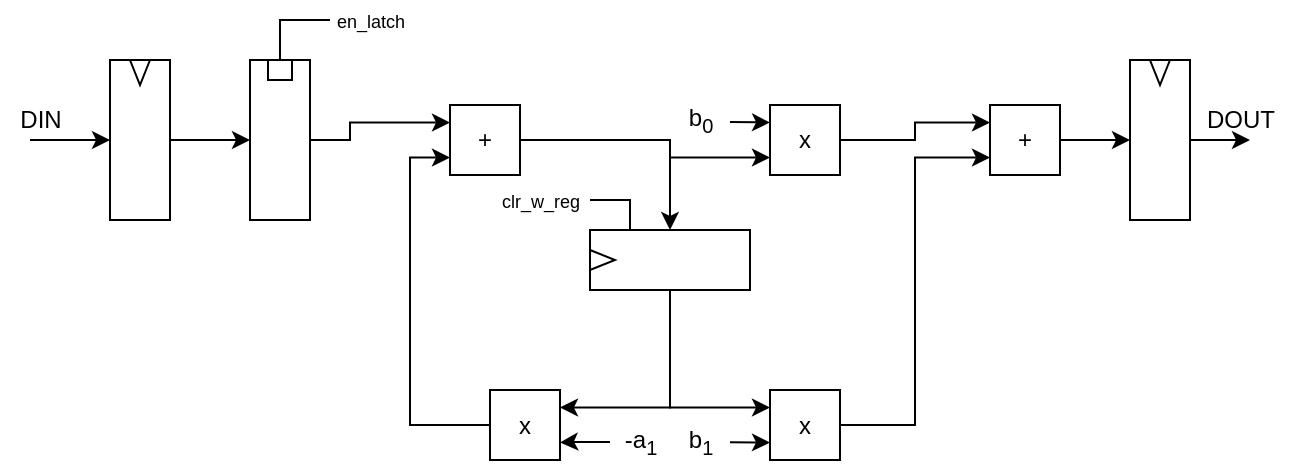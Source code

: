<mxfile version="13.8.8" type="device"><diagram id="RHOoDNKloBhQwieWeVmx" name="Page-1"><mxGraphModel dx="777" dy="426" grid="1" gridSize="10" guides="1" tooltips="1" connect="1" arrows="1" fold="1" page="1" pageScale="1" pageWidth="850" pageHeight="1100" math="0" shadow="0"><root><mxCell id="0"/><mxCell id="1" parent="0"/><mxCell id="fTuMsOmUlsZG1e7KL31B-5" value="" style="edgeStyle=orthogonalEdgeStyle;rounded=0;orthogonalLoop=1;jettySize=auto;html=1;" edge="1" parent="1" source="fTuMsOmUlsZG1e7KL31B-1" target="fTuMsOmUlsZG1e7KL31B-3"><mxGeometry relative="1" as="geometry"/></mxCell><mxCell id="fTuMsOmUlsZG1e7KL31B-6" value="" style="endArrow=classic;html=1;entryX=0;entryY=0.5;entryDx=0;entryDy=0;" edge="1" parent="1" target="fTuMsOmUlsZG1e7KL31B-1"><mxGeometry width="50" height="50" relative="1" as="geometry"><mxPoint x="120" y="120" as="sourcePoint"/><mxPoint x="410" y="120" as="targetPoint"/></mxGeometry></mxCell><mxCell id="fTuMsOmUlsZG1e7KL31B-32" style="edgeStyle=orthogonalEdgeStyle;rounded=0;orthogonalLoop=1;jettySize=auto;html=1;entryX=1;entryY=0.5;entryDx=0;entryDy=0;" edge="1" parent="1" source="fTuMsOmUlsZG1e7KL31B-9" target="fTuMsOmUlsZG1e7KL31B-18"><mxGeometry relative="1" as="geometry"/></mxCell><mxCell id="fTuMsOmUlsZG1e7KL31B-51" style="edgeStyle=orthogonalEdgeStyle;rounded=0;orthogonalLoop=1;jettySize=auto;html=1;entryX=0;entryY=0.75;entryDx=0;entryDy=0;" edge="1" parent="1" source="fTuMsOmUlsZG1e7KL31B-9" target="fTuMsOmUlsZG1e7KL31B-25"><mxGeometry relative="1" as="geometry"><Array as="points"><mxPoint x="440" y="120"/><mxPoint x="440" y="129"/></Array></mxGeometry></mxCell><mxCell id="fTuMsOmUlsZG1e7KL31B-9" value="+" style="whiteSpace=wrap;html=1;aspect=fixed;" vertex="1" parent="1"><mxGeometry x="330" y="102.5" width="35" height="35" as="geometry"/></mxCell><mxCell id="fTuMsOmUlsZG1e7KL31B-15" value="" style="group" vertex="1" connectable="0" parent="1"><mxGeometry x="160" y="80" width="30" height="80" as="geometry"/></mxCell><mxCell id="fTuMsOmUlsZG1e7KL31B-1" value="" style="rounded=0;whiteSpace=wrap;html=1;" vertex="1" parent="fTuMsOmUlsZG1e7KL31B-15"><mxGeometry width="30" height="80" as="geometry"/></mxCell><mxCell id="fTuMsOmUlsZG1e7KL31B-11" value="" style="triangle;whiteSpace=wrap;html=1;rotation=90;" vertex="1" parent="fTuMsOmUlsZG1e7KL31B-15"><mxGeometry x="8.75" y="1.25" width="12.5" height="10" as="geometry"/></mxCell><mxCell id="fTuMsOmUlsZG1e7KL31B-16" value="" style="group" vertex="1" connectable="0" parent="1"><mxGeometry x="230" y="80" width="30" height="80" as="geometry"/></mxCell><mxCell id="fTuMsOmUlsZG1e7KL31B-3" value="" style="rounded=0;whiteSpace=wrap;html=1;" vertex="1" parent="fTuMsOmUlsZG1e7KL31B-16"><mxGeometry width="30" height="80" as="geometry"/></mxCell><mxCell id="fTuMsOmUlsZG1e7KL31B-12" value="" style="rounded=0;whiteSpace=wrap;html=1;" vertex="1" parent="fTuMsOmUlsZG1e7KL31B-16"><mxGeometry x="9" width="12" height="10" as="geometry"/></mxCell><mxCell id="fTuMsOmUlsZG1e7KL31B-17" value="" style="group;rotation=-90;" vertex="1" connectable="0" parent="1"><mxGeometry x="425" y="140" width="30" height="80" as="geometry"/></mxCell><mxCell id="fTuMsOmUlsZG1e7KL31B-18" value="" style="rounded=0;whiteSpace=wrap;html=1;rotation=-90;" vertex="1" parent="fTuMsOmUlsZG1e7KL31B-17"><mxGeometry width="30" height="80" as="geometry"/></mxCell><mxCell id="fTuMsOmUlsZG1e7KL31B-19" value="" style="triangle;whiteSpace=wrap;html=1;rotation=0;" vertex="1" parent="fTuMsOmUlsZG1e7KL31B-17"><mxGeometry x="-25" y="35" width="12.5" height="10" as="geometry"/></mxCell><mxCell id="fTuMsOmUlsZG1e7KL31B-22" style="edgeStyle=orthogonalEdgeStyle;rounded=0;orthogonalLoop=1;jettySize=auto;html=1;entryX=0;entryY=0.25;entryDx=0;entryDy=0;" edge="1" parent="1" source="fTuMsOmUlsZG1e7KL31B-3" target="fTuMsOmUlsZG1e7KL31B-9"><mxGeometry relative="1" as="geometry"><Array as="points"><mxPoint x="280" y="120"/><mxPoint x="280" y="111"/></Array></mxGeometry></mxCell><mxCell id="fTuMsOmUlsZG1e7KL31B-38" style="edgeStyle=orthogonalEdgeStyle;rounded=0;orthogonalLoop=1;jettySize=auto;html=1;entryX=0;entryY=0.75;entryDx=0;entryDy=0;" edge="1" parent="1" target="fTuMsOmUlsZG1e7KL31B-9"><mxGeometry relative="1" as="geometry"><mxPoint x="355" y="262.524" as="sourcePoint"/><Array as="points"><mxPoint x="310" y="263"/><mxPoint x="310" y="129"/></Array></mxGeometry></mxCell><mxCell id="fTuMsOmUlsZG1e7KL31B-37" style="edgeStyle=orthogonalEdgeStyle;rounded=0;orthogonalLoop=1;jettySize=auto;html=1;entryX=0;entryY=0.25;entryDx=0;entryDy=0;" edge="1" parent="1" source="fTuMsOmUlsZG1e7KL31B-25" target="fTuMsOmUlsZG1e7KL31B-26"><mxGeometry relative="1" as="geometry"/></mxCell><mxCell id="fTuMsOmUlsZG1e7KL31B-25" value="x" style="whiteSpace=wrap;html=1;aspect=fixed;" vertex="1" parent="1"><mxGeometry x="490" y="102.5" width="35" height="35" as="geometry"/></mxCell><mxCell id="fTuMsOmUlsZG1e7KL31B-44" style="edgeStyle=orthogonalEdgeStyle;rounded=0;orthogonalLoop=1;jettySize=auto;html=1;entryX=0;entryY=0.5;entryDx=0;entryDy=0;" edge="1" parent="1" source="fTuMsOmUlsZG1e7KL31B-26" target="fTuMsOmUlsZG1e7KL31B-42"><mxGeometry relative="1" as="geometry"/></mxCell><mxCell id="fTuMsOmUlsZG1e7KL31B-26" value="+" style="whiteSpace=wrap;html=1;aspect=fixed;" vertex="1" parent="1"><mxGeometry x="600" y="102.5" width="35" height="35" as="geometry"/></mxCell><mxCell id="fTuMsOmUlsZG1e7KL31B-36" style="edgeStyle=orthogonalEdgeStyle;rounded=0;orthogonalLoop=1;jettySize=auto;html=1;entryX=0;entryY=0.75;entryDx=0;entryDy=0;" edge="1" parent="1" source="fTuMsOmUlsZG1e7KL31B-27" target="fTuMsOmUlsZG1e7KL31B-26"><mxGeometry relative="1" as="geometry"/></mxCell><mxCell id="fTuMsOmUlsZG1e7KL31B-27" value="x" style="whiteSpace=wrap;html=1;aspect=fixed;" vertex="1" parent="1"><mxGeometry x="490" y="245" width="35" height="35" as="geometry"/></mxCell><mxCell id="fTuMsOmUlsZG1e7KL31B-30" style="edgeStyle=orthogonalEdgeStyle;rounded=0;orthogonalLoop=1;jettySize=auto;html=1;exitX=0;exitY=0.5;exitDx=0;exitDy=0;entryX=0;entryY=0.25;entryDx=0;entryDy=0;" edge="1" parent="1" source="fTuMsOmUlsZG1e7KL31B-18" target="fTuMsOmUlsZG1e7KL31B-27"><mxGeometry relative="1" as="geometry"><Array as="points"><mxPoint x="440" y="254"/></Array></mxGeometry></mxCell><mxCell id="fTuMsOmUlsZG1e7KL31B-41" value="" style="group" vertex="1" connectable="0" parent="1"><mxGeometry x="670" y="80" width="30" height="80" as="geometry"/></mxCell><mxCell id="fTuMsOmUlsZG1e7KL31B-42" value="" style="rounded=0;whiteSpace=wrap;html=1;" vertex="1" parent="fTuMsOmUlsZG1e7KL31B-41"><mxGeometry width="30" height="80" as="geometry"/></mxCell><mxCell id="fTuMsOmUlsZG1e7KL31B-43" value="" style="triangle;whiteSpace=wrap;html=1;rotation=90;" vertex="1" parent="fTuMsOmUlsZG1e7KL31B-41"><mxGeometry x="8.75" y="1.25" width="12.5" height="10" as="geometry"/></mxCell><mxCell id="fTuMsOmUlsZG1e7KL31B-45" style="edgeStyle=orthogonalEdgeStyle;rounded=0;orthogonalLoop=1;jettySize=auto;html=1;" edge="1" parent="1" source="fTuMsOmUlsZG1e7KL31B-42"><mxGeometry relative="1" as="geometry"><mxPoint x="730" y="120" as="targetPoint"/></mxGeometry></mxCell><mxCell id="fTuMsOmUlsZG1e7KL31B-47" value="x" style="whiteSpace=wrap;html=1;aspect=fixed;" vertex="1" parent="1"><mxGeometry x="350" y="245" width="35" height="35" as="geometry"/></mxCell><mxCell id="fTuMsOmUlsZG1e7KL31B-48" style="edgeStyle=orthogonalEdgeStyle;rounded=0;orthogonalLoop=1;jettySize=auto;html=1;entryX=1;entryY=0.25;entryDx=0;entryDy=0;" edge="1" parent="1" source="fTuMsOmUlsZG1e7KL31B-18" target="fTuMsOmUlsZG1e7KL31B-47"><mxGeometry relative="1" as="geometry"><Array as="points"><mxPoint x="440" y="254"/></Array></mxGeometry></mxCell><mxCell id="fTuMsOmUlsZG1e7KL31B-54" style="edgeStyle=orthogonalEdgeStyle;rounded=0;orthogonalLoop=1;jettySize=auto;html=1;entryX=1;entryY=0.75;entryDx=0;entryDy=0;" edge="1" parent="1" source="fTuMsOmUlsZG1e7KL31B-49" target="fTuMsOmUlsZG1e7KL31B-47"><mxGeometry relative="1" as="geometry"/></mxCell><mxCell id="fTuMsOmUlsZG1e7KL31B-49" value="-a&lt;sub&gt;1&lt;/sub&gt;" style="text;html=1;align=center;verticalAlign=middle;resizable=0;points=[];autosize=1;" vertex="1" parent="1"><mxGeometry x="410" y="261" width="30" height="20" as="geometry"/></mxCell><mxCell id="fTuMsOmUlsZG1e7KL31B-50" value="b&lt;sub&gt;1&lt;/sub&gt;" style="text;html=1;align=center;verticalAlign=middle;resizable=0;points=[];autosize=1;" vertex="1" parent="1"><mxGeometry x="440" y="261" width="30" height="20" as="geometry"/></mxCell><mxCell id="fTuMsOmUlsZG1e7KL31B-52" value="b&lt;sub&gt;0&lt;/sub&gt;" style="text;html=1;align=center;verticalAlign=middle;resizable=0;points=[];autosize=1;" vertex="1" parent="1"><mxGeometry x="440" y="100" width="30" height="20" as="geometry"/></mxCell><mxCell id="fTuMsOmUlsZG1e7KL31B-53" value="" style="endArrow=classic;html=1;entryX=0;entryY=0.75;entryDx=0;entryDy=0;" edge="1" parent="1" source="fTuMsOmUlsZG1e7KL31B-50" target="fTuMsOmUlsZG1e7KL31B-27"><mxGeometry width="50" height="50" relative="1" as="geometry"><mxPoint x="390" y="270" as="sourcePoint"/><mxPoint x="440" y="220" as="targetPoint"/></mxGeometry></mxCell><mxCell id="fTuMsOmUlsZG1e7KL31B-55" value="" style="endArrow=classic;html=1;entryX=0;entryY=0.25;entryDx=0;entryDy=0;" edge="1" parent="1" target="fTuMsOmUlsZG1e7KL31B-25"><mxGeometry width="50" height="50" relative="1" as="geometry"><mxPoint x="470" y="111" as="sourcePoint"/><mxPoint x="400" y="170" as="targetPoint"/></mxGeometry></mxCell><mxCell id="fTuMsOmUlsZG1e7KL31B-56" value="DIN" style="text;html=1;align=center;verticalAlign=middle;resizable=0;points=[];autosize=1;" vertex="1" parent="1"><mxGeometry x="105" y="100" width="40" height="20" as="geometry"/></mxCell><mxCell id="fTuMsOmUlsZG1e7KL31B-57" value="DOUT" style="text;html=1;align=center;verticalAlign=middle;resizable=0;points=[];autosize=1;" vertex="1" parent="1"><mxGeometry x="700" y="100" width="50" height="20" as="geometry"/></mxCell><mxCell id="fTuMsOmUlsZG1e7KL31B-58" value="" style="endArrow=none;html=1;exitX=0.5;exitY=0;exitDx=0;exitDy=0;rounded=0;" edge="1" parent="1" source="fTuMsOmUlsZG1e7KL31B-12"><mxGeometry width="50" height="50" relative="1" as="geometry"><mxPoint x="240" y="80" as="sourcePoint"/><mxPoint x="270" y="60" as="targetPoint"/><Array as="points"><mxPoint x="245" y="60"/></Array></mxGeometry></mxCell><mxCell id="fTuMsOmUlsZG1e7KL31B-59" value="&lt;font style=&quot;font-size: 9px&quot;&gt;en_latch&lt;/font&gt;" style="text;html=1;align=center;verticalAlign=middle;resizable=0;points=[];autosize=1;" vertex="1" parent="1"><mxGeometry x="265" y="50" width="50" height="20" as="geometry"/></mxCell><mxCell id="fTuMsOmUlsZG1e7KL31B-61" style="edgeStyle=orthogonalEdgeStyle;rounded=0;orthogonalLoop=1;jettySize=auto;html=1;entryX=1;entryY=0.25;entryDx=0;entryDy=0;endArrow=none;endFill=0;" edge="1" parent="1" source="fTuMsOmUlsZG1e7KL31B-60" target="fTuMsOmUlsZG1e7KL31B-18"><mxGeometry relative="1" as="geometry"><Array as="points"><mxPoint x="420" y="150"/></Array></mxGeometry></mxCell><mxCell id="fTuMsOmUlsZG1e7KL31B-60" value="&lt;font style=&quot;font-size: 9px&quot;&gt;clr_w_reg&lt;/font&gt;" style="text;html=1;align=center;verticalAlign=middle;resizable=0;points=[];autosize=1;" vertex="1" parent="1"><mxGeometry x="350" y="140" width="50" height="20" as="geometry"/></mxCell></root></mxGraphModel></diagram></mxfile>